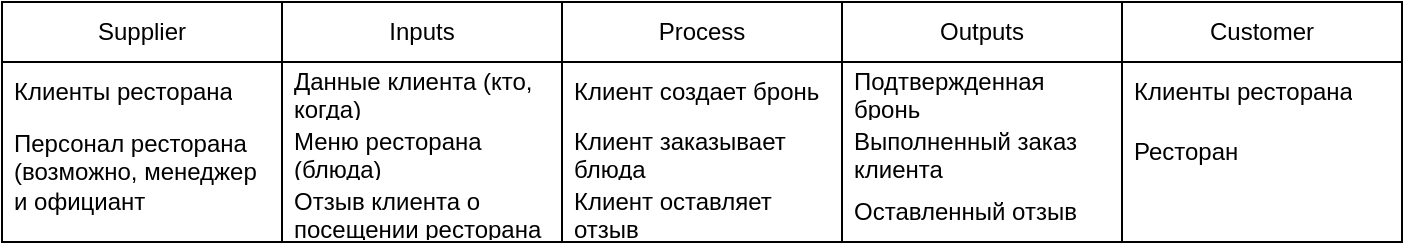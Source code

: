 <mxfile version="24.8.3">
  <diagram name="Страница — 1" id="C0TKaI4k0rY2LI1NI_r9">
    <mxGraphModel dx="822" dy="461" grid="1" gridSize="10" guides="1" tooltips="1" connect="1" arrows="1" fold="1" page="1" pageScale="1" pageWidth="827" pageHeight="1169" math="0" shadow="0">
      <root>
        <mxCell id="0" />
        <mxCell id="1" parent="0" />
        <mxCell id="ji7hAK_iDK7CWm2WTyDn-1" value="Supplier" style="swimlane;fontStyle=0;childLayout=stackLayout;horizontal=1;startSize=30;horizontalStack=0;resizeParent=1;resizeParentMax=0;resizeLast=0;collapsible=1;marginBottom=0;whiteSpace=wrap;html=1;" vertex="1" parent="1">
          <mxGeometry x="40" y="40" width="140" height="120" as="geometry" />
        </mxCell>
        <mxCell id="ji7hAK_iDK7CWm2WTyDn-2" value="Клиенты ресторана" style="text;strokeColor=none;fillColor=none;align=left;verticalAlign=middle;spacingLeft=4;spacingRight=4;overflow=hidden;points=[[0,0.5],[1,0.5]];portConstraint=eastwest;rotatable=0;whiteSpace=wrap;html=1;" vertex="1" parent="ji7hAK_iDK7CWm2WTyDn-1">
          <mxGeometry y="30" width="140" height="30" as="geometry" />
        </mxCell>
        <mxCell id="ji7hAK_iDK7CWm2WTyDn-3" value="Персонал ресторана (возможно, менеджер и официант" style="text;strokeColor=none;fillColor=none;align=left;verticalAlign=middle;spacingLeft=4;spacingRight=4;overflow=hidden;points=[[0,0.5],[1,0.5]];portConstraint=eastwest;rotatable=0;whiteSpace=wrap;html=1;" vertex="1" parent="ji7hAK_iDK7CWm2WTyDn-1">
          <mxGeometry y="60" width="140" height="50" as="geometry" />
        </mxCell>
        <mxCell id="ji7hAK_iDK7CWm2WTyDn-23" style="text;strokeColor=none;fillColor=none;align=left;verticalAlign=middle;spacingLeft=4;spacingRight=4;overflow=hidden;points=[[0,0.5],[1,0.5]];portConstraint=eastwest;rotatable=0;whiteSpace=wrap;html=1;" vertex="1" parent="ji7hAK_iDK7CWm2WTyDn-1">
          <mxGeometry y="110" width="140" height="10" as="geometry" />
        </mxCell>
        <mxCell id="ji7hAK_iDK7CWm2WTyDn-5" value="Customer" style="swimlane;fontStyle=0;childLayout=stackLayout;horizontal=1;startSize=30;horizontalStack=0;resizeParent=1;resizeParentMax=0;resizeLast=0;collapsible=1;marginBottom=0;whiteSpace=wrap;html=1;" vertex="1" parent="1">
          <mxGeometry x="600" y="40" width="140" height="120" as="geometry" />
        </mxCell>
        <mxCell id="ji7hAK_iDK7CWm2WTyDn-6" value="Клиенты ресторана" style="text;strokeColor=none;fillColor=none;align=left;verticalAlign=middle;spacingLeft=4;spacingRight=4;overflow=hidden;points=[[0,0.5],[1,0.5]];portConstraint=eastwest;rotatable=0;whiteSpace=wrap;html=1;" vertex="1" parent="ji7hAK_iDK7CWm2WTyDn-5">
          <mxGeometry y="30" width="140" height="30" as="geometry" />
        </mxCell>
        <mxCell id="ji7hAK_iDK7CWm2WTyDn-21" value="Ресторан" style="text;strokeColor=none;fillColor=none;align=left;verticalAlign=middle;spacingLeft=4;spacingRight=4;overflow=hidden;points=[[0,0.5],[1,0.5]];portConstraint=eastwest;rotatable=0;whiteSpace=wrap;html=1;" vertex="1" parent="ji7hAK_iDK7CWm2WTyDn-5">
          <mxGeometry y="60" width="140" height="30" as="geometry" />
        </mxCell>
        <mxCell id="ji7hAK_iDK7CWm2WTyDn-22" style="text;strokeColor=none;fillColor=none;align=left;verticalAlign=middle;spacingLeft=4;spacingRight=4;overflow=hidden;points=[[0,0.5],[1,0.5]];portConstraint=eastwest;rotatable=0;whiteSpace=wrap;html=1;" vertex="1" parent="ji7hAK_iDK7CWm2WTyDn-5">
          <mxGeometry y="90" width="140" height="30" as="geometry" />
        </mxCell>
        <mxCell id="ji7hAK_iDK7CWm2WTyDn-9" value="Outputs" style="swimlane;fontStyle=0;childLayout=stackLayout;horizontal=1;startSize=30;horizontalStack=0;resizeParent=1;resizeParentMax=0;resizeLast=0;collapsible=1;marginBottom=0;whiteSpace=wrap;html=1;" vertex="1" parent="1">
          <mxGeometry x="460" y="40" width="140" height="120" as="geometry" />
        </mxCell>
        <mxCell id="ji7hAK_iDK7CWm2WTyDn-10" value="Подтвержденная бронь" style="text;strokeColor=none;fillColor=none;align=left;verticalAlign=middle;spacingLeft=4;spacingRight=4;overflow=hidden;points=[[0,0.5],[1,0.5]];portConstraint=eastwest;rotatable=0;whiteSpace=wrap;html=1;" vertex="1" parent="ji7hAK_iDK7CWm2WTyDn-9">
          <mxGeometry y="30" width="140" height="30" as="geometry" />
        </mxCell>
        <mxCell id="ji7hAK_iDK7CWm2WTyDn-11" value="Выполненный заказ клиента" style="text;strokeColor=none;fillColor=none;align=left;verticalAlign=middle;spacingLeft=4;spacingRight=4;overflow=hidden;points=[[0,0.5],[1,0.5]];portConstraint=eastwest;rotatable=0;whiteSpace=wrap;html=1;" vertex="1" parent="ji7hAK_iDK7CWm2WTyDn-9">
          <mxGeometry y="60" width="140" height="30" as="geometry" />
        </mxCell>
        <mxCell id="ji7hAK_iDK7CWm2WTyDn-12" value="Оставленный отзыв" style="text;strokeColor=none;fillColor=none;align=left;verticalAlign=middle;spacingLeft=4;spacingRight=4;overflow=hidden;points=[[0,0.5],[1,0.5]];portConstraint=eastwest;rotatable=0;whiteSpace=wrap;html=1;" vertex="1" parent="ji7hAK_iDK7CWm2WTyDn-9">
          <mxGeometry y="90" width="140" height="30" as="geometry" />
        </mxCell>
        <mxCell id="ji7hAK_iDK7CWm2WTyDn-13" value="Process" style="swimlane;fontStyle=0;childLayout=stackLayout;horizontal=1;startSize=30;horizontalStack=0;resizeParent=1;resizeParentMax=0;resizeLast=0;collapsible=1;marginBottom=0;whiteSpace=wrap;html=1;" vertex="1" parent="1">
          <mxGeometry x="320" y="40" width="140" height="120" as="geometry" />
        </mxCell>
        <mxCell id="ji7hAK_iDK7CWm2WTyDn-14" value="Клиент создает бронь" style="text;strokeColor=none;fillColor=none;align=left;verticalAlign=middle;spacingLeft=4;spacingRight=4;overflow=hidden;points=[[0,0.5],[1,0.5]];portConstraint=eastwest;rotatable=0;whiteSpace=wrap;html=1;" vertex="1" parent="ji7hAK_iDK7CWm2WTyDn-13">
          <mxGeometry y="30" width="140" height="30" as="geometry" />
        </mxCell>
        <mxCell id="ji7hAK_iDK7CWm2WTyDn-15" value="Клиент заказывает блюда" style="text;strokeColor=none;fillColor=none;align=left;verticalAlign=middle;spacingLeft=4;spacingRight=4;overflow=hidden;points=[[0,0.5],[1,0.5]];portConstraint=eastwest;rotatable=0;whiteSpace=wrap;html=1;" vertex="1" parent="ji7hAK_iDK7CWm2WTyDn-13">
          <mxGeometry y="60" width="140" height="30" as="geometry" />
        </mxCell>
        <mxCell id="ji7hAK_iDK7CWm2WTyDn-16" value="Клиент оставляет отзыв" style="text;strokeColor=none;fillColor=none;align=left;verticalAlign=middle;spacingLeft=4;spacingRight=4;overflow=hidden;points=[[0,0.5],[1,0.5]];portConstraint=eastwest;rotatable=0;whiteSpace=wrap;html=1;" vertex="1" parent="ji7hAK_iDK7CWm2WTyDn-13">
          <mxGeometry y="90" width="140" height="30" as="geometry" />
        </mxCell>
        <mxCell id="ji7hAK_iDK7CWm2WTyDn-17" value="Inputs" style="swimlane;fontStyle=0;childLayout=stackLayout;horizontal=1;startSize=30;horizontalStack=0;resizeParent=1;resizeParentMax=0;resizeLast=0;collapsible=1;marginBottom=0;whiteSpace=wrap;html=1;" vertex="1" parent="1">
          <mxGeometry x="180" y="40" width="140" height="120" as="geometry" />
        </mxCell>
        <mxCell id="ji7hAK_iDK7CWm2WTyDn-18" value="Данные клиента (кто, когда)" style="text;strokeColor=none;fillColor=none;align=left;verticalAlign=middle;spacingLeft=4;spacingRight=4;overflow=hidden;points=[[0,0.5],[1,0.5]];portConstraint=eastwest;rotatable=0;whiteSpace=wrap;html=1;" vertex="1" parent="ji7hAK_iDK7CWm2WTyDn-17">
          <mxGeometry y="30" width="140" height="30" as="geometry" />
        </mxCell>
        <mxCell id="ji7hAK_iDK7CWm2WTyDn-19" value="Меню ресторана (блюда)" style="text;strokeColor=none;fillColor=none;align=left;verticalAlign=middle;spacingLeft=4;spacingRight=4;overflow=hidden;points=[[0,0.5],[1,0.5]];portConstraint=eastwest;rotatable=0;whiteSpace=wrap;html=1;" vertex="1" parent="ji7hAK_iDK7CWm2WTyDn-17">
          <mxGeometry y="60" width="140" height="30" as="geometry" />
        </mxCell>
        <mxCell id="ji7hAK_iDK7CWm2WTyDn-20" value="Отзыв клиента о посещении ресторана" style="text;strokeColor=none;fillColor=none;align=left;verticalAlign=middle;spacingLeft=4;spacingRight=4;overflow=hidden;points=[[0,0.5],[1,0.5]];portConstraint=eastwest;rotatable=0;whiteSpace=wrap;html=1;" vertex="1" parent="ji7hAK_iDK7CWm2WTyDn-17">
          <mxGeometry y="90" width="140" height="30" as="geometry" />
        </mxCell>
      </root>
    </mxGraphModel>
  </diagram>
</mxfile>
